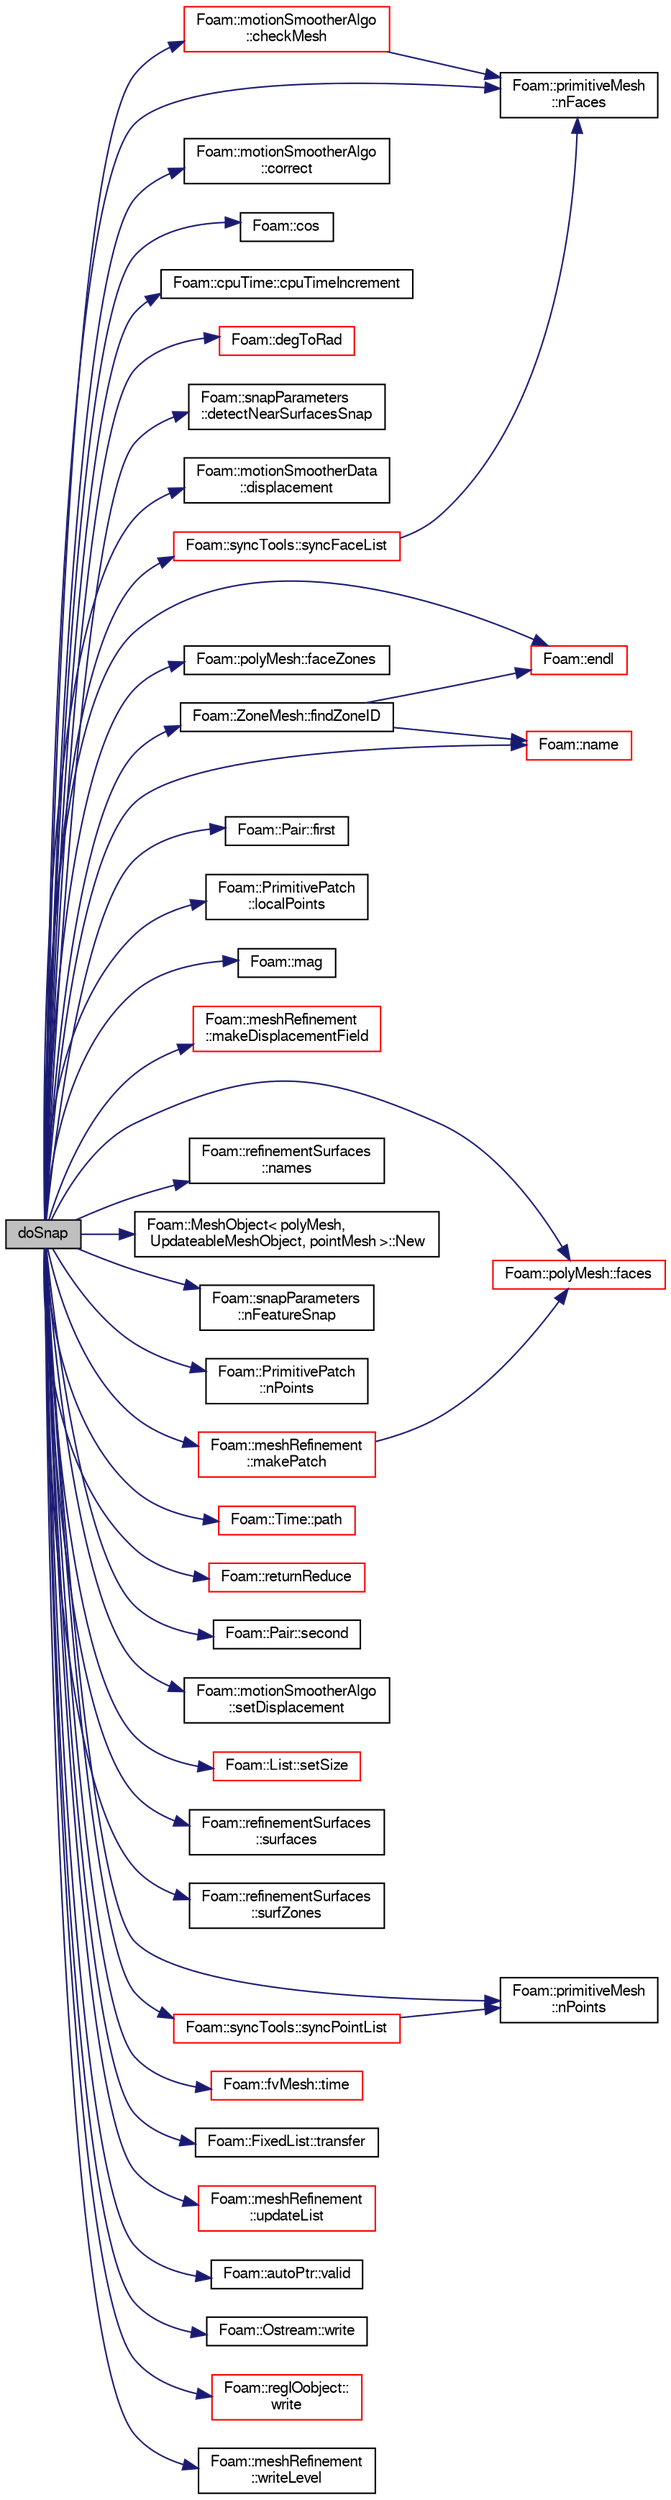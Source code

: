 digraph "doSnap"
{
  bgcolor="transparent";
  edge [fontname="FreeSans",fontsize="10",labelfontname="FreeSans",labelfontsize="10"];
  node [fontname="FreeSans",fontsize="10",shape=record];
  rankdir="LR";
  Node1 [label="doSnap",height=0.2,width=0.4,color="black", fillcolor="grey75", style="filled" fontcolor="black"];
  Node1 -> Node2 [color="midnightblue",fontsize="10",style="solid",fontname="FreeSans"];
  Node2 [label="Foam::motionSmootherAlgo\l::checkMesh",height=0.2,width=0.4,color="red",URL="$a01487.html#afbe9420d4dac86e78be8408bd5475536",tooltip="Check mesh with mesh settings in dict. Collects incorrect faces. "];
  Node2 -> Node3 [color="midnightblue",fontsize="10",style="solid",fontname="FreeSans"];
  Node3 [label="Foam::primitiveMesh\l::nFaces",height=0.2,width=0.4,color="black",URL="$a01911.html#a9be088de373a98524a153de7da0e92e8"];
  Node1 -> Node4 [color="midnightblue",fontsize="10",style="solid",fontname="FreeSans"];
  Node4 [label="Foam::motionSmootherAlgo\l::correct",height=0.2,width=0.4,color="black",URL="$a01487.html#a3ae44b28050c3aa494c1d8e18cf618c1",tooltip="Take over existing mesh position. "];
  Node1 -> Node5 [color="midnightblue",fontsize="10",style="solid",fontname="FreeSans"];
  Node5 [label="Foam::cos",height=0.2,width=0.4,color="black",URL="$a10237.html#aebb41a148f7cf44b63e12f69e487e49f"];
  Node1 -> Node6 [color="midnightblue",fontsize="10",style="solid",fontname="FreeSans"];
  Node6 [label="Foam::cpuTime::cpuTimeIncrement",height=0.2,width=0.4,color="black",URL="$a00412.html#a43eed4a8935c988474b2232d55ada013",tooltip="Return CPU time (in seconds) since last call to cpuTimeIncrement() "];
  Node1 -> Node7 [color="midnightblue",fontsize="10",style="solid",fontname="FreeSans"];
  Node7 [label="Foam::degToRad",height=0.2,width=0.4,color="red",URL="$a10237.html#af706f965be4d1457b0f1e7fade1c0118",tooltip="Conversion from degrees to radians. "];
  Node1 -> Node8 [color="midnightblue",fontsize="10",style="solid",fontname="FreeSans"];
  Node8 [label="Foam::snapParameters\l::detectNearSurfacesSnap",height=0.2,width=0.4,color="black",URL="$a02293.html#a1e647636299d5fb284a2b90149a70abe"];
  Node1 -> Node9 [color="midnightblue",fontsize="10",style="solid",fontname="FreeSans"];
  Node9 [label="Foam::motionSmootherData\l::displacement",height=0.2,width=0.4,color="black",URL="$a01488.html#a385ef78c10bfc635b81bec6ef42e051b",tooltip="Reference to displacement field. "];
  Node1 -> Node10 [color="midnightblue",fontsize="10",style="solid",fontname="FreeSans"];
  Node10 [label="Foam::endl",height=0.2,width=0.4,color="red",URL="$a10237.html#a2db8fe02a0d3909e9351bb4275b23ce4",tooltip="Add newline and flush stream. "];
  Node1 -> Node11 [color="midnightblue",fontsize="10",style="solid",fontname="FreeSans"];
  Node11 [label="Foam::polyMesh::faces",height=0.2,width=0.4,color="red",URL="$a01861.html#a4434536d50d4c14116249da802a1e2b2",tooltip="Return raw faces. "];
  Node1 -> Node12 [color="midnightblue",fontsize="10",style="solid",fontname="FreeSans"];
  Node12 [label="Foam::polyMesh::faceZones",height=0.2,width=0.4,color="black",URL="$a01861.html#aa3b2dc268f43cd7ca2d043febae4f0e6",tooltip="Return face zone mesh. "];
  Node1 -> Node13 [color="midnightblue",fontsize="10",style="solid",fontname="FreeSans"];
  Node13 [label="Foam::ZoneMesh::findZoneID",height=0.2,width=0.4,color="black",URL="$a02823.html#a09614eb35eb88968e053707fde62f274",tooltip="Find zone index given a name. "];
  Node13 -> Node14 [color="midnightblue",fontsize="10",style="solid",fontname="FreeSans"];
  Node14 [label="Foam::name",height=0.2,width=0.4,color="red",URL="$a10237.html#adcb0df2bd4953cb6bb390272d8263c3a",tooltip="Return a string representation of a complex. "];
  Node13 -> Node10 [color="midnightblue",fontsize="10",style="solid",fontname="FreeSans"];
  Node1 -> Node15 [color="midnightblue",fontsize="10",style="solid",fontname="FreeSans"];
  Node15 [label="Foam::Pair::first",height=0.2,width=0.4,color="black",URL="$a01710.html#a69ef5dddb2067ac3fb125632597a61b9",tooltip="Return first. "];
  Node1 -> Node16 [color="midnightblue",fontsize="10",style="solid",fontname="FreeSans"];
  Node16 [label="Foam::PrimitivePatch\l::localPoints",height=0.2,width=0.4,color="black",URL="$a01914.html#a180aa335ba66b3224df33de8eb29b3bf",tooltip="Return pointField of points in patch. "];
  Node1 -> Node17 [color="midnightblue",fontsize="10",style="solid",fontname="FreeSans"];
  Node17 [label="Foam::mag",height=0.2,width=0.4,color="black",URL="$a10237.html#a929da2a3fdcf3dacbbe0487d3a330dae"];
  Node1 -> Node18 [color="midnightblue",fontsize="10",style="solid",fontname="FreeSans"];
  Node18 [label="Foam::meshRefinement\l::makeDisplacementField",height=0.2,width=0.4,color="red",URL="$a01428.html#ab021a3506ff50fe3b6cedb2ac43f9a17",tooltip="Helper function to make a pointVectorField with correct. "];
  Node1 -> Node19 [color="midnightblue",fontsize="10",style="solid",fontname="FreeSans"];
  Node19 [label="Foam::meshRefinement\l::makePatch",height=0.2,width=0.4,color="red",URL="$a01428.html#aca2e02beb44887a5eede2d5061d6eb54",tooltip="Create patch from set of patches. "];
  Node19 -> Node11 [color="midnightblue",fontsize="10",style="solid",fontname="FreeSans"];
  Node1 -> Node14 [color="midnightblue",fontsize="10",style="solid",fontname="FreeSans"];
  Node1 -> Node20 [color="midnightblue",fontsize="10",style="solid",fontname="FreeSans"];
  Node20 [label="Foam::refinementSurfaces\l::names",height=0.2,width=0.4,color="black",URL="$a02054.html#a4cfa938962e39d9251eec21f98340669",tooltip="Names of surfaces. "];
  Node1 -> Node21 [color="midnightblue",fontsize="10",style="solid",fontname="FreeSans"];
  Node21 [label="Foam::MeshObject\< polyMesh,\l UpdateableMeshObject, pointMesh \>::New",height=0.2,width=0.4,color="black",URL="$a01425.html#ab61cc2091ec1fd7e08e8948e84235a05"];
  Node1 -> Node3 [color="midnightblue",fontsize="10",style="solid",fontname="FreeSans"];
  Node1 -> Node22 [color="midnightblue",fontsize="10",style="solid",fontname="FreeSans"];
  Node22 [label="Foam::snapParameters\l::nFeatureSnap",height=0.2,width=0.4,color="black",URL="$a02293.html#ae6b5819f091b888cf94db047a992b3a5"];
  Node1 -> Node23 [color="midnightblue",fontsize="10",style="solid",fontname="FreeSans"];
  Node23 [label="Foam::PrimitivePatch\l::nPoints",height=0.2,width=0.4,color="black",URL="$a01914.html#a9927abeba2c8506177084d644b6e573a",tooltip="Return number of points supporting patch faces. "];
  Node1 -> Node24 [color="midnightblue",fontsize="10",style="solid",fontname="FreeSans"];
  Node24 [label="Foam::primitiveMesh\l::nPoints",height=0.2,width=0.4,color="black",URL="$a01911.html#a9927abeba2c8506177084d644b6e573a"];
  Node1 -> Node25 [color="midnightblue",fontsize="10",style="solid",fontname="FreeSans"];
  Node25 [label="Foam::Time::path",height=0.2,width=0.4,color="red",URL="$a02535.html#a2db7691b348697844893a04d3110e3d5",tooltip="Return path. "];
  Node1 -> Node26 [color="midnightblue",fontsize="10",style="solid",fontname="FreeSans"];
  Node26 [label="Foam::returnReduce",height=0.2,width=0.4,color="red",URL="$a10237.html#a8d528a67d2a9c6fe4fb94bc86872624b"];
  Node1 -> Node27 [color="midnightblue",fontsize="10",style="solid",fontname="FreeSans"];
  Node27 [label="Foam::Pair::second",height=0.2,width=0.4,color="black",URL="$a01710.html#a4735f680939b3f5fec1e4a8d34549d6f",tooltip="Return second. "];
  Node1 -> Node28 [color="midnightblue",fontsize="10",style="solid",fontname="FreeSans"];
  Node28 [label="Foam::motionSmootherAlgo\l::setDisplacement",height=0.2,width=0.4,color="black",URL="$a01487.html#a856c4be9adaf4b4ade6db576a3d833bf",tooltip="Set displacement field from displacement on patch points. "];
  Node1 -> Node29 [color="midnightblue",fontsize="10",style="solid",fontname="FreeSans"];
  Node29 [label="Foam::List::setSize",height=0.2,width=0.4,color="red",URL="$a01325.html#aedb985ffeaf1bdbfeccc2a8730405703",tooltip="Reset size of List. "];
  Node1 -> Node30 [color="midnightblue",fontsize="10",style="solid",fontname="FreeSans"];
  Node30 [label="Foam::refinementSurfaces\l::surfaces",height=0.2,width=0.4,color="black",URL="$a02054.html#adcd7311efdf37e4637a13fa45dd405ef"];
  Node1 -> Node31 [color="midnightblue",fontsize="10",style="solid",fontname="FreeSans"];
  Node31 [label="Foam::refinementSurfaces\l::surfZones",height=0.2,width=0.4,color="black",URL="$a02054.html#ae149e1770f0bee2a1c69148fe9c6e6a3"];
  Node1 -> Node32 [color="midnightblue",fontsize="10",style="solid",fontname="FreeSans"];
  Node32 [label="Foam::syncTools::syncFaceList",height=0.2,width=0.4,color="red",URL="$a02474.html#abed40ebf1b90b365509600f5e7b004b7",tooltip="Synchronize values on all mesh faces. "];
  Node32 -> Node3 [color="midnightblue",fontsize="10",style="solid",fontname="FreeSans"];
  Node1 -> Node33 [color="midnightblue",fontsize="10",style="solid",fontname="FreeSans"];
  Node33 [label="Foam::syncTools::syncPointList",height=0.2,width=0.4,color="red",URL="$a02474.html#a197ed77a9101bdfb37253bd3f507c017",tooltip="Synchronize values on all mesh points. "];
  Node33 -> Node24 [color="midnightblue",fontsize="10",style="solid",fontname="FreeSans"];
  Node1 -> Node34 [color="midnightblue",fontsize="10",style="solid",fontname="FreeSans"];
  Node34 [label="Foam::fvMesh::time",height=0.2,width=0.4,color="red",URL="$a00851.html#a48fcf6de2789aff6b430b5fc1a05693f",tooltip="Return the top-level database. "];
  Node1 -> Node35 [color="midnightblue",fontsize="10",style="solid",fontname="FreeSans"];
  Node35 [label="Foam::FixedList::transfer",height=0.2,width=0.4,color="black",URL="$a00802.html#ad199ea6fc3eb573dd9192b5606943cdd",tooltip="Copy (not transfer) the argument contents. "];
  Node1 -> Node36 [color="midnightblue",fontsize="10",style="solid",fontname="FreeSans"];
  Node36 [label="Foam::meshRefinement\l::updateList",height=0.2,width=0.4,color="red",URL="$a01428.html#acb22f124478b6f5cd17b2d7dad384cf8",tooltip="Helper: reorder list according to map. "];
  Node1 -> Node37 [color="midnightblue",fontsize="10",style="solid",fontname="FreeSans"];
  Node37 [label="Foam::autoPtr::valid",height=0.2,width=0.4,color="black",URL="$a00077.html#a8d985300b138b6c5556ab17ed4df3b38",tooltip="Return true if the autoPtr valid (ie, the pointer is set). "];
  Node1 -> Node38 [color="midnightblue",fontsize="10",style="solid",fontname="FreeSans"];
  Node38 [label="Foam::Ostream::write",height=0.2,width=0.4,color="black",URL="$a01687.html#a81a19ad9e4098b4701cc8bab9a59d78b",tooltip="Write next token to stream. "];
  Node1 -> Node39 [color="midnightblue",fontsize="10",style="solid",fontname="FreeSans"];
  Node39 [label="Foam::regIOobject::\lwrite",height=0.2,width=0.4,color="red",URL="$a02084.html#a6e5faa425b059eeb55cd904755791076",tooltip="Write using setting from DB. "];
  Node1 -> Node40 [color="midnightblue",fontsize="10",style="solid",fontname="FreeSans"];
  Node40 [label="Foam::meshRefinement\l::writeLevel",height=0.2,width=0.4,color="black",URL="$a01428.html#aeffc4049f055c08fd23bede34d7a1d0b",tooltip="Get/set write level. "];
}
